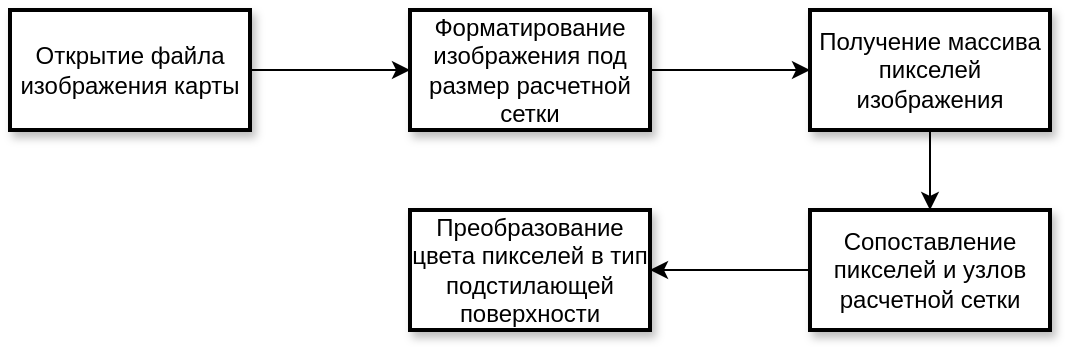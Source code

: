 <mxfile version="12.1.0" type="device" pages="1"><diagram id="g94h38AM0IYBs4OXibHp" name="Page-1"><mxGraphModel dx="1092" dy="745" grid="1" gridSize="10" guides="1" tooltips="1" connect="1" arrows="1" fold="1" page="1" pageScale="1" pageWidth="827" pageHeight="1169" math="0" shadow="0"><root><mxCell id="0"/><mxCell id="1" parent="0"/><mxCell id="LfIywuf7EQv6L7XxhgOL-3" value="" style="edgeStyle=orthogonalEdgeStyle;rounded=0;orthogonalLoop=1;jettySize=auto;html=1;" edge="1" parent="1" source="LfIywuf7EQv6L7XxhgOL-1" target="LfIywuf7EQv6L7XxhgOL-2"><mxGeometry relative="1" as="geometry"/></mxCell><mxCell id="LfIywuf7EQv6L7XxhgOL-1" value="Открытие файла изображения карты" style="rounded=0;whiteSpace=wrap;html=1;strokeWidth=2;glass=0;shadow=1;" vertex="1" parent="1"><mxGeometry x="80" y="80" width="120" height="60" as="geometry"/></mxCell><mxCell id="LfIywuf7EQv6L7XxhgOL-5" value="" style="edgeStyle=orthogonalEdgeStyle;rounded=0;orthogonalLoop=1;jettySize=auto;html=1;" edge="1" parent="1" source="LfIywuf7EQv6L7XxhgOL-2" target="LfIywuf7EQv6L7XxhgOL-4"><mxGeometry relative="1" as="geometry"/></mxCell><mxCell id="LfIywuf7EQv6L7XxhgOL-2" value="Форматирование изображения под размер расчетной сетки" style="rounded=0;whiteSpace=wrap;html=1;strokeWidth=2;shadow=1;" vertex="1" parent="1"><mxGeometry x="280" y="80" width="120" height="60" as="geometry"/></mxCell><mxCell id="LfIywuf7EQv6L7XxhgOL-7" value="" style="edgeStyle=orthogonalEdgeStyle;rounded=0;orthogonalLoop=1;jettySize=auto;html=1;" edge="1" parent="1" source="LfIywuf7EQv6L7XxhgOL-4" target="LfIywuf7EQv6L7XxhgOL-6"><mxGeometry relative="1" as="geometry"/></mxCell><mxCell id="LfIywuf7EQv6L7XxhgOL-4" value="Получение массива пикселей изображения" style="rounded=0;whiteSpace=wrap;html=1;strokeWidth=2;shadow=1;" vertex="1" parent="1"><mxGeometry x="480" y="80" width="120" height="60" as="geometry"/></mxCell><mxCell id="LfIywuf7EQv6L7XxhgOL-9" value="" style="edgeStyle=orthogonalEdgeStyle;rounded=0;orthogonalLoop=1;jettySize=auto;html=1;" edge="1" parent="1" source="LfIywuf7EQv6L7XxhgOL-6" target="LfIywuf7EQv6L7XxhgOL-8"><mxGeometry relative="1" as="geometry"/></mxCell><mxCell id="LfIywuf7EQv6L7XxhgOL-6" value="Сопоставление пикселей и узлов расчетной сетки" style="rounded=0;whiteSpace=wrap;html=1;strokeWidth=2;shadow=1;" vertex="1" parent="1"><mxGeometry x="480" y="180" width="120" height="60" as="geometry"/></mxCell><mxCell id="LfIywuf7EQv6L7XxhgOL-8" value="Преобразование цвета пикселей в тип подстилающей поверхности" style="rounded=0;whiteSpace=wrap;html=1;strokeWidth=2;shadow=1;" vertex="1" parent="1"><mxGeometry x="280" y="180" width="120" height="60" as="geometry"/></mxCell></root></mxGraphModel></diagram></mxfile>